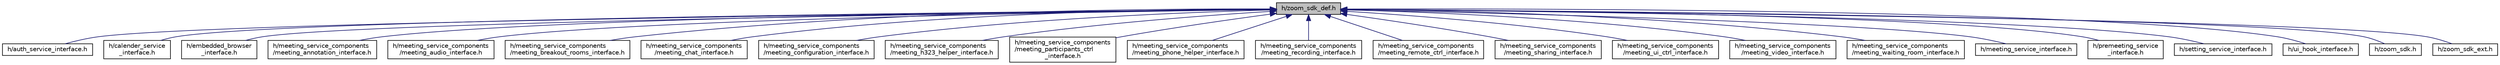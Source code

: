 digraph "h/zoom_sdk_def.h"
{
  edge [fontname="Helvetica",fontsize="10",labelfontname="Helvetica",labelfontsize="10"];
  node [fontname="Helvetica",fontsize="10",shape=record];
  Node2 [label="h/zoom_sdk_def.h",height=0.2,width=0.4,color="black", fillcolor="grey75", style="filled", fontcolor="black"];
  Node2 -> Node3 [dir="back",color="midnightblue",fontsize="10",style="solid",fontname="Helvetica"];
  Node3 [label="h/auth_service_interface.h",height=0.2,width=0.4,color="black", fillcolor="white", style="filled",URL="$auth__service__interface_8h.html",tooltip="Authentication Service Interface. "];
  Node2 -> Node4 [dir="back",color="midnightblue",fontsize="10",style="solid",fontname="Helvetica"];
  Node4 [label="h/calender_service\l_interface.h",height=0.2,width=0.4,color="black", fillcolor="white", style="filled",URL="$calender__service__interface_8h_source.html"];
  Node2 -> Node5 [dir="back",color="midnightblue",fontsize="10",style="solid",fontname="Helvetica"];
  Node5 [label="h/embedded_browser\l_interface.h",height=0.2,width=0.4,color="black", fillcolor="white", style="filled",URL="$embedded__browser__interface_8h.html",tooltip="Embedded Browser Interface. "];
  Node2 -> Node6 [dir="back",color="midnightblue",fontsize="10",style="solid",fontname="Helvetica"];
  Node6 [label="h/meeting_service_components\l/meeting_annotation_interface.h",height=0.2,width=0.4,color="black", fillcolor="white", style="filled",URL="$meeting__annotation__interface_8h.html",tooltip="Annotation of Meeting Service Interface. "];
  Node2 -> Node7 [dir="back",color="midnightblue",fontsize="10",style="solid",fontname="Helvetica"];
  Node7 [label="h/meeting_service_components\l/meeting_audio_interface.h",height=0.2,width=0.4,color="black", fillcolor="white", style="filled",URL="$meeting__audio__interface_8h.html",tooltip="Audio of Meeting Service Interface. "];
  Node2 -> Node8 [dir="back",color="midnightblue",fontsize="10",style="solid",fontname="Helvetica"];
  Node8 [label="h/meeting_service_components\l/meeting_breakout_rooms_interface.h",height=0.2,width=0.4,color="black", fillcolor="white", style="filled",URL="$meeting__breakout__rooms__interface_8h.html",tooltip="BreakoutRooms of Meeting Service Interface. "];
  Node2 -> Node9 [dir="back",color="midnightblue",fontsize="10",style="solid",fontname="Helvetica"];
  Node9 [label="h/meeting_service_components\l/meeting_chat_interface.h",height=0.2,width=0.4,color="black", fillcolor="white", style="filled",URL="$meeting__chat__interface_8h.html",tooltip="Chat of Meeting Service Interface. "];
  Node2 -> Node10 [dir="back",color="midnightblue",fontsize="10",style="solid",fontname="Helvetica"];
  Node10 [label="h/meeting_service_components\l/meeting_configuration_interface.h",height=0.2,width=0.4,color="black", fillcolor="white", style="filled",URL="$meeting__configuration__interface_8h.html",tooltip="Configuration of Meeting Service Interface. "];
  Node2 -> Node11 [dir="back",color="midnightblue",fontsize="10",style="solid",fontname="Helvetica"];
  Node11 [label="h/meeting_service_components\l/meeting_h323_helper_interface.h",height=0.2,width=0.4,color="black", fillcolor="white", style="filled",URL="$meeting__h323__helper__interface_8h_source.html"];
  Node2 -> Node12 [dir="back",color="midnightblue",fontsize="10",style="solid",fontname="Helvetica"];
  Node12 [label="h/meeting_service_components\l/meeting_participants_ctrl\l_interface.h",height=0.2,width=0.4,color="black", fillcolor="white", style="filled",URL="$meeting__participants__ctrl__interface_8h.html",tooltip="Participants Controller of Meeting Service Interface. "];
  Node2 -> Node13 [dir="back",color="midnightblue",fontsize="10",style="solid",fontname="Helvetica"];
  Node13 [label="h/meeting_service_components\l/meeting_phone_helper_interface.h",height=0.2,width=0.4,color="black", fillcolor="white", style="filled",URL="$meeting__phone__helper__interface_8h.html",tooltip="Meeting Service Interface. "];
  Node2 -> Node14 [dir="back",color="midnightblue",fontsize="10",style="solid",fontname="Helvetica"];
  Node14 [label="h/meeting_service_components\l/meeting_recording_interface.h",height=0.2,width=0.4,color="black", fillcolor="white", style="filled",URL="$meeting__recording__interface_8h.html",tooltip="Recording of Meeting Service Interface. "];
  Node2 -> Node15 [dir="back",color="midnightblue",fontsize="10",style="solid",fontname="Helvetica"];
  Node15 [label="h/meeting_service_components\l/meeting_remote_ctrl_interface.h",height=0.2,width=0.4,color="black", fillcolor="white", style="filled",URL="$meeting__remote__ctrl__interface_8h.html",tooltip="Remote Controller of Meeting Service Interface. "];
  Node2 -> Node16 [dir="back",color="midnightblue",fontsize="10",style="solid",fontname="Helvetica"];
  Node16 [label="h/meeting_service_components\l/meeting_sharing_interface.h",height=0.2,width=0.4,color="black", fillcolor="white", style="filled",URL="$meeting__sharing__interface_8h.html",tooltip="Sharing of Meeting Service Interface. "];
  Node2 -> Node17 [dir="back",color="midnightblue",fontsize="10",style="solid",fontname="Helvetica"];
  Node17 [label="h/meeting_service_components\l/meeting_ui_ctrl_interface.h",height=0.2,width=0.4,color="black", fillcolor="white", style="filled",URL="$meeting__ui__ctrl__interface_8h.html",tooltip="UI Controller of Meeting Service Interface. "];
  Node2 -> Node18 [dir="back",color="midnightblue",fontsize="10",style="solid",fontname="Helvetica"];
  Node18 [label="h/meeting_service_components\l/meeting_video_interface.h",height=0.2,width=0.4,color="black", fillcolor="white", style="filled",URL="$meeting__video__interface_8h.html",tooltip="Video of Meeting Service Interface. "];
  Node2 -> Node19 [dir="back",color="midnightblue",fontsize="10",style="solid",fontname="Helvetica"];
  Node19 [label="h/meeting_service_components\l/meeting_waiting_room_interface.h",height=0.2,width=0.4,color="black", fillcolor="white", style="filled",URL="$meeting__waiting__room__interface_8h.html",tooltip="WaitingRoom of Meeting Service Interface. "];
  Node2 -> Node20 [dir="back",color="midnightblue",fontsize="10",style="solid",fontname="Helvetica"];
  Node20 [label="h/meeting_service_interface.h",height=0.2,width=0.4,color="black", fillcolor="white", style="filled",URL="$meeting__service__interface_8h.html",tooltip="Meeting Service Interface. "];
  Node2 -> Node21 [dir="back",color="midnightblue",fontsize="10",style="solid",fontname="Helvetica"];
  Node21 [label="h/premeeting_service\l_interface.h",height=0.2,width=0.4,color="black", fillcolor="white", style="filled",URL="$premeeting__service__interface_8h.html",tooltip="PreMeeting Service Interface. "];
  Node2 -> Node22 [dir="back",color="midnightblue",fontsize="10",style="solid",fontname="Helvetica"];
  Node22 [label="h/setting_service_interface.h",height=0.2,width=0.4,color="black", fillcolor="white", style="filled",URL="$setting__service__interface_8h.html",tooltip="Setting Service Interface. "];
  Node2 -> Node23 [dir="back",color="midnightblue",fontsize="10",style="solid",fontname="Helvetica"];
  Node23 [label="h/ui_hook_interface.h",height=0.2,width=0.4,color="black", fillcolor="white", style="filled",URL="$ui__hook__interface_8h.html",tooltip="UI Hook Interface. "];
  Node2 -> Node24 [dir="back",color="midnightblue",fontsize="10",style="solid",fontname="Helvetica"];
  Node24 [label="h/zoom_sdk.h",height=0.2,width=0.4,color="black", fillcolor="white", style="filled",URL="$zoom__sdk_8h.html",tooltip="Zoom Windows SDK. "];
  Node2 -> Node25 [dir="back",color="midnightblue",fontsize="10",style="solid",fontname="Helvetica"];
  Node25 [label="h/zoom_sdk_ext.h",height=0.2,width=0.4,color="black", fillcolor="white", style="filled",URL="$zoom__sdk__ext_8h.html",tooltip="Zoom Windows SDK. "];
}
